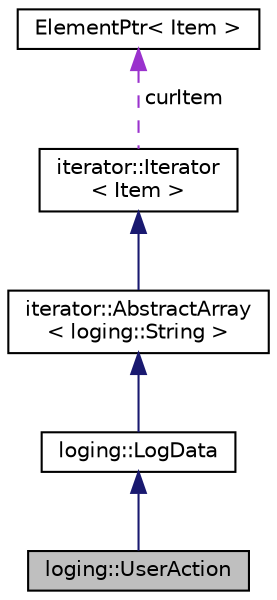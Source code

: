 digraph "loging::UserAction"
{
 // LATEX_PDF_SIZE
  edge [fontname="Helvetica",fontsize="10",labelfontname="Helvetica",labelfontsize="10"];
  node [fontname="Helvetica",fontsize="10",shape=record];
  Node1 [label="loging::UserAction",height=0.2,width=0.4,color="black", fillcolor="grey75", style="filled", fontcolor="black",tooltip=" "];
  Node2 -> Node1 [dir="back",color="midnightblue",fontsize="10",style="solid",fontname="Helvetica"];
  Node2 [label="loging::LogData",height=0.2,width=0.4,color="black", fillcolor="white", style="filled",URL="$classloging_1_1LogData.html",tooltip=" "];
  Node3 -> Node2 [dir="back",color="midnightblue",fontsize="10",style="solid",fontname="Helvetica"];
  Node3 [label="iterator::AbstractArray\l\< loging::String \>",height=0.2,width=0.4,color="black", fillcolor="white", style="filled",URL="$classiterator_1_1AbstractArray.html",tooltip=" "];
  Node4 -> Node3 [dir="back",color="midnightblue",fontsize="10",style="solid",fontname="Helvetica"];
  Node4 [label="iterator::Iterator\l\< Item \>",height=0.2,width=0.4,color="black", fillcolor="white", style="filled",URL="$classiterator_1_1Iterator.html",tooltip="イテレータの抽象基底クラス"];
  Node5 -> Node4 [dir="back",color="darkorchid3",fontsize="10",style="dashed",label=" curItem" ,fontname="Helvetica"];
  Node5 [label="ElementPtr\< Item \>",height=0.2,width=0.4,color="black", fillcolor="white", style="filled",URL="$classElementPtr.html",tooltip=" "];
}
